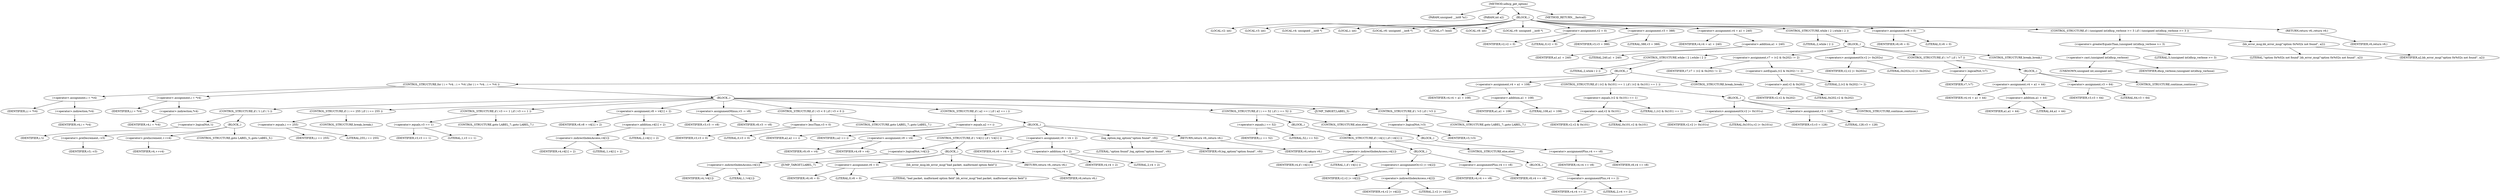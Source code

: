 digraph udhcp_get_option {  
"1000109" [label = "(METHOD,udhcp_get_option)" ]
"1000110" [label = "(PARAM,unsigned __int8 *a1)" ]
"1000111" [label = "(PARAM,int a2)" ]
"1000112" [label = "(BLOCK,,)" ]
"1000113" [label = "(LOCAL,v2: int)" ]
"1000114" [label = "(LOCAL,v3: int)" ]
"1000115" [label = "(LOCAL,v4: unsigned __int8 *)" ]
"1000116" [label = "(LOCAL,i: int)" ]
"1000117" [label = "(LOCAL,v6: unsigned __int8 *)" ]
"1000118" [label = "(LOCAL,v7: bool)" ]
"1000119" [label = "(LOCAL,v8: int)" ]
"1000120" [label = "(LOCAL,v9: unsigned __int8 *)" ]
"1000121" [label = "(<operator>.assignment,v2 = 0)" ]
"1000122" [label = "(IDENTIFIER,v2,v2 = 0)" ]
"1000123" [label = "(LITERAL,0,v2 = 0)" ]
"1000124" [label = "(<operator>.assignment,v3 = 388)" ]
"1000125" [label = "(IDENTIFIER,v3,v3 = 388)" ]
"1000126" [label = "(LITERAL,388,v3 = 388)" ]
"1000127" [label = "(<operator>.assignment,v4 = a1 + 240)" ]
"1000128" [label = "(IDENTIFIER,v4,v4 = a1 + 240)" ]
"1000129" [label = "(<operator>.addition,a1 + 240)" ]
"1000130" [label = "(IDENTIFIER,a1,a1 + 240)" ]
"1000131" [label = "(LITERAL,240,a1 + 240)" ]
"1000132" [label = "(CONTROL_STRUCTURE,while ( 2 ),while ( 2 ))" ]
"1000133" [label = "(LITERAL,2,while ( 2 ))" ]
"1000134" [label = "(BLOCK,,)" ]
"1000135" [label = "(CONTROL_STRUCTURE,while ( 2 ),while ( 2 ))" ]
"1000136" [label = "(LITERAL,2,while ( 2 ))" ]
"1000137" [label = "(BLOCK,,)" ]
"1000138" [label = "(CONTROL_STRUCTURE,for ( i = *v4; ; i = *v4 ),for ( i = *v4; ; i = *v4 ))" ]
"1000139" [label = "(<operator>.assignment,i = *v4)" ]
"1000140" [label = "(IDENTIFIER,i,i = *v4)" ]
"1000141" [label = "(<operator>.indirection,*v4)" ]
"1000142" [label = "(IDENTIFIER,v4,i = *v4)" ]
"1000143" [label = "(<operator>.assignment,i = *v4)" ]
"1000144" [label = "(IDENTIFIER,i,i = *v4)" ]
"1000145" [label = "(<operator>.indirection,*v4)" ]
"1000146" [label = "(IDENTIFIER,v4,i = *v4)" ]
"1000147" [label = "(BLOCK,,)" ]
"1000148" [label = "(CONTROL_STRUCTURE,if ( !i ),if ( !i ))" ]
"1000149" [label = "(<operator>.logicalNot,!i)" ]
"1000150" [label = "(IDENTIFIER,i,!i)" ]
"1000151" [label = "(BLOCK,,)" ]
"1000152" [label = "(<operator>.preDecrement,--v3)" ]
"1000153" [label = "(IDENTIFIER,v3,--v3)" ]
"1000154" [label = "(<operator>.preIncrement,++v4)" ]
"1000155" [label = "(IDENTIFIER,v4,++v4)" ]
"1000156" [label = "(CONTROL_STRUCTURE,goto LABEL_5;,goto LABEL_5;)" ]
"1000157" [label = "(CONTROL_STRUCTURE,if ( i == 255 ),if ( i == 255 ))" ]
"1000158" [label = "(<operator>.equals,i == 255)" ]
"1000159" [label = "(IDENTIFIER,i,i == 255)" ]
"1000160" [label = "(LITERAL,255,i == 255)" ]
"1000161" [label = "(CONTROL_STRUCTURE,break;,break;)" ]
"1000162" [label = "(CONTROL_STRUCTURE,if ( v3 == 1 ),if ( v3 == 1 ))" ]
"1000163" [label = "(<operator>.equals,v3 == 1)" ]
"1000164" [label = "(IDENTIFIER,v3,v3 == 1)" ]
"1000165" [label = "(LITERAL,1,v3 == 1)" ]
"1000166" [label = "(CONTROL_STRUCTURE,goto LABEL_7;,goto LABEL_7;)" ]
"1000167" [label = "(<operator>.assignment,v8 = v4[1] + 2)" ]
"1000168" [label = "(IDENTIFIER,v8,v8 = v4[1] + 2)" ]
"1000169" [label = "(<operator>.addition,v4[1] + 2)" ]
"1000170" [label = "(<operator>.indirectIndexAccess,v4[1])" ]
"1000171" [label = "(IDENTIFIER,v4,v4[1] + 2)" ]
"1000172" [label = "(LITERAL,1,v4[1] + 2)" ]
"1000173" [label = "(LITERAL,2,v4[1] + 2)" ]
"1000174" [label = "(<operator>.assignmentMinus,v3 -= v8)" ]
"1000175" [label = "(IDENTIFIER,v3,v3 -= v8)" ]
"1000176" [label = "(IDENTIFIER,v8,v3 -= v8)" ]
"1000177" [label = "(CONTROL_STRUCTURE,if ( v3 < 0 ),if ( v3 < 0 ))" ]
"1000178" [label = "(<operator>.lessThan,v3 < 0)" ]
"1000179" [label = "(IDENTIFIER,v3,v3 < 0)" ]
"1000180" [label = "(LITERAL,0,v3 < 0)" ]
"1000181" [label = "(CONTROL_STRUCTURE,goto LABEL_7;,goto LABEL_7;)" ]
"1000182" [label = "(CONTROL_STRUCTURE,if ( a2 == i ),if ( a2 == i ))" ]
"1000183" [label = "(<operator>.equals,a2 == i)" ]
"1000184" [label = "(IDENTIFIER,a2,a2 == i)" ]
"1000185" [label = "(IDENTIFIER,i,a2 == i)" ]
"1000186" [label = "(BLOCK,,)" ]
"1000187" [label = "(<operator>.assignment,v9 = v4)" ]
"1000188" [label = "(IDENTIFIER,v9,v9 = v4)" ]
"1000189" [label = "(IDENTIFIER,v4,v9 = v4)" ]
"1000190" [label = "(CONTROL_STRUCTURE,if ( !v4[1] ),if ( !v4[1] ))" ]
"1000191" [label = "(<operator>.logicalNot,!v4[1])" ]
"1000192" [label = "(<operator>.indirectIndexAccess,v4[1])" ]
"1000193" [label = "(IDENTIFIER,v4,!v4[1])" ]
"1000194" [label = "(LITERAL,1,!v4[1])" ]
"1000195" [label = "(BLOCK,,)" ]
"1000196" [label = "(JUMP_TARGET,LABEL_7)" ]
"1000197" [label = "(<operator>.assignment,v6 = 0)" ]
"1000198" [label = "(IDENTIFIER,v6,v6 = 0)" ]
"1000199" [label = "(LITERAL,0,v6 = 0)" ]
"1000200" [label = "(bb_error_msg,bb_error_msg(\"bad packet, malformed option field\"))" ]
"1000201" [label = "(LITERAL,\"bad packet, malformed option field\",bb_error_msg(\"bad packet, malformed option field\"))" ]
"1000202" [label = "(RETURN,return v6;,return v6;)" ]
"1000203" [label = "(IDENTIFIER,v6,return v6;)" ]
"1000204" [label = "(<operator>.assignment,v6 = v4 + 2)" ]
"1000205" [label = "(IDENTIFIER,v6,v6 = v4 + 2)" ]
"1000206" [label = "(<operator>.addition,v4 + 2)" ]
"1000207" [label = "(IDENTIFIER,v4,v4 + 2)" ]
"1000208" [label = "(LITERAL,2,v4 + 2)" ]
"1000209" [label = "(log_option,log_option(\"option found\", v9))" ]
"1000210" [label = "(LITERAL,\"option found\",log_option(\"option found\", v9))" ]
"1000211" [label = "(IDENTIFIER,v9,log_option(\"option found\", v9))" ]
"1000212" [label = "(RETURN,return v6;,return v6;)" ]
"1000213" [label = "(IDENTIFIER,v6,return v6;)" ]
"1000214" [label = "(CONTROL_STRUCTURE,if ( i == 52 ),if ( i == 52 ))" ]
"1000215" [label = "(<operator>.equals,i == 52)" ]
"1000216" [label = "(IDENTIFIER,i,i == 52)" ]
"1000217" [label = "(LITERAL,52,i == 52)" ]
"1000218" [label = "(BLOCK,,)" ]
"1000219" [label = "(CONTROL_STRUCTURE,if ( v4[1] ),if ( v4[1] ))" ]
"1000220" [label = "(<operator>.indirectIndexAccess,v4[1])" ]
"1000221" [label = "(IDENTIFIER,v4,if ( v4[1] ))" ]
"1000222" [label = "(LITERAL,1,if ( v4[1] ))" ]
"1000223" [label = "(BLOCK,,)" ]
"1000224" [label = "(<operators>.assignmentOr,v2 |= v4[2])" ]
"1000225" [label = "(IDENTIFIER,v2,v2 |= v4[2])" ]
"1000226" [label = "(<operator>.indirectIndexAccess,v4[2])" ]
"1000227" [label = "(IDENTIFIER,v4,v2 |= v4[2])" ]
"1000228" [label = "(LITERAL,2,v2 |= v4[2])" ]
"1000229" [label = "(<operator>.assignmentPlus,v4 += v8)" ]
"1000230" [label = "(IDENTIFIER,v4,v4 += v8)" ]
"1000231" [label = "(IDENTIFIER,v8,v4 += v8)" ]
"1000232" [label = "(CONTROL_STRUCTURE,else,else)" ]
"1000233" [label = "(BLOCK,,)" ]
"1000234" [label = "(<operator>.assignmentPlus,v4 += 2)" ]
"1000235" [label = "(IDENTIFIER,v4,v4 += 2)" ]
"1000236" [label = "(LITERAL,2,v4 += 2)" ]
"1000237" [label = "(CONTROL_STRUCTURE,else,else)" ]
"1000238" [label = "(BLOCK,,)" ]
"1000239" [label = "(<operator>.assignmentPlus,v4 += v8)" ]
"1000240" [label = "(IDENTIFIER,v4,v4 += v8)" ]
"1000241" [label = "(IDENTIFIER,v8,v4 += v8)" ]
"1000242" [label = "(JUMP_TARGET,LABEL_5)" ]
"1000243" [label = "(CONTROL_STRUCTURE,if ( !v3 ),if ( !v3 ))" ]
"1000244" [label = "(<operator>.logicalNot,!v3)" ]
"1000245" [label = "(IDENTIFIER,v3,!v3)" ]
"1000246" [label = "(CONTROL_STRUCTURE,goto LABEL_7;,goto LABEL_7;)" ]
"1000247" [label = "(<operator>.assignment,v4 = a1 + 108)" ]
"1000248" [label = "(IDENTIFIER,v4,v4 = a1 + 108)" ]
"1000249" [label = "(<operator>.addition,a1 + 108)" ]
"1000250" [label = "(IDENTIFIER,a1,a1 + 108)" ]
"1000251" [label = "(LITERAL,108,a1 + 108)" ]
"1000252" [label = "(CONTROL_STRUCTURE,if ( (v2 & 0x101) == 1 ),if ( (v2 & 0x101) == 1 ))" ]
"1000253" [label = "(<operator>.equals,(v2 & 0x101) == 1)" ]
"1000254" [label = "(<operator>.and,v2 & 0x101)" ]
"1000255" [label = "(IDENTIFIER,v2,v2 & 0x101)" ]
"1000256" [label = "(LITERAL,0x101,v2 & 0x101)" ]
"1000257" [label = "(LITERAL,1,(v2 & 0x101) == 1)" ]
"1000258" [label = "(BLOCK,,)" ]
"1000259" [label = "(<operators>.assignmentOr,v2 |= 0x101u)" ]
"1000260" [label = "(IDENTIFIER,v2,v2 |= 0x101u)" ]
"1000261" [label = "(LITERAL,0x101u,v2 |= 0x101u)" ]
"1000262" [label = "(<operator>.assignment,v3 = 128)" ]
"1000263" [label = "(IDENTIFIER,v3,v3 = 128)" ]
"1000264" [label = "(LITERAL,128,v3 = 128)" ]
"1000265" [label = "(CONTROL_STRUCTURE,continue;,continue;)" ]
"1000266" [label = "(CONTROL_STRUCTURE,break;,break;)" ]
"1000267" [label = "(<operator>.assignment,v7 = (v2 & 0x202) != 2)" ]
"1000268" [label = "(IDENTIFIER,v7,v7 = (v2 & 0x202) != 2)" ]
"1000269" [label = "(<operator>.notEquals,(v2 & 0x202) != 2)" ]
"1000270" [label = "(<operator>.and,v2 & 0x202)" ]
"1000271" [label = "(IDENTIFIER,v2,v2 & 0x202)" ]
"1000272" [label = "(LITERAL,0x202,v2 & 0x202)" ]
"1000273" [label = "(LITERAL,2,(v2 & 0x202) != 2)" ]
"1000274" [label = "(<operators>.assignmentOr,v2 |= 0x202u)" ]
"1000275" [label = "(IDENTIFIER,v2,v2 |= 0x202u)" ]
"1000276" [label = "(LITERAL,0x202u,v2 |= 0x202u)" ]
"1000277" [label = "(CONTROL_STRUCTURE,if ( !v7 ),if ( !v7 ))" ]
"1000278" [label = "(<operator>.logicalNot,!v7)" ]
"1000279" [label = "(IDENTIFIER,v7,!v7)" ]
"1000280" [label = "(BLOCK,,)" ]
"1000281" [label = "(<operator>.assignment,v4 = a1 + 44)" ]
"1000282" [label = "(IDENTIFIER,v4,v4 = a1 + 44)" ]
"1000283" [label = "(<operator>.addition,a1 + 44)" ]
"1000284" [label = "(IDENTIFIER,a1,a1 + 44)" ]
"1000285" [label = "(LITERAL,44,a1 + 44)" ]
"1000286" [label = "(<operator>.assignment,v3 = 64)" ]
"1000287" [label = "(IDENTIFIER,v3,v3 = 64)" ]
"1000288" [label = "(LITERAL,64,v3 = 64)" ]
"1000289" [label = "(CONTROL_STRUCTURE,continue;,continue;)" ]
"1000290" [label = "(CONTROL_STRUCTURE,break;,break;)" ]
"1000291" [label = "(<operator>.assignment,v6 = 0)" ]
"1000292" [label = "(IDENTIFIER,v6,v6 = 0)" ]
"1000293" [label = "(LITERAL,0,v6 = 0)" ]
"1000294" [label = "(CONTROL_STRUCTURE,if ( (unsigned int)dhcp_verbose >= 3 ),if ( (unsigned int)dhcp_verbose >= 3 ))" ]
"1000295" [label = "(<operator>.greaterEqualsThan,(unsigned int)dhcp_verbose >= 3)" ]
"1000296" [label = "(<operator>.cast,(unsigned int)dhcp_verbose)" ]
"1000297" [label = "(UNKNOWN,unsigned int,unsigned int)" ]
"1000298" [label = "(IDENTIFIER,dhcp_verbose,(unsigned int)dhcp_verbose)" ]
"1000299" [label = "(LITERAL,3,(unsigned int)dhcp_verbose >= 3)" ]
"1000300" [label = "(bb_error_msg,bb_error_msg(\"option 0x%02x not found\", a2))" ]
"1000301" [label = "(LITERAL,\"option 0x%02x not found\",bb_error_msg(\"option 0x%02x not found\", a2))" ]
"1000302" [label = "(IDENTIFIER,a2,bb_error_msg(\"option 0x%02x not found\", a2))" ]
"1000303" [label = "(RETURN,return v6;,return v6;)" ]
"1000304" [label = "(IDENTIFIER,v6,return v6;)" ]
"1000305" [label = "(METHOD_RETURN,__fastcall)" ]
  "1000109" -> "1000110" 
  "1000109" -> "1000111" 
  "1000109" -> "1000112" 
  "1000109" -> "1000305" 
  "1000112" -> "1000113" 
  "1000112" -> "1000114" 
  "1000112" -> "1000115" 
  "1000112" -> "1000116" 
  "1000112" -> "1000117" 
  "1000112" -> "1000118" 
  "1000112" -> "1000119" 
  "1000112" -> "1000120" 
  "1000112" -> "1000121" 
  "1000112" -> "1000124" 
  "1000112" -> "1000127" 
  "1000112" -> "1000132" 
  "1000112" -> "1000291" 
  "1000112" -> "1000294" 
  "1000112" -> "1000303" 
  "1000121" -> "1000122" 
  "1000121" -> "1000123" 
  "1000124" -> "1000125" 
  "1000124" -> "1000126" 
  "1000127" -> "1000128" 
  "1000127" -> "1000129" 
  "1000129" -> "1000130" 
  "1000129" -> "1000131" 
  "1000132" -> "1000133" 
  "1000132" -> "1000134" 
  "1000134" -> "1000135" 
  "1000134" -> "1000267" 
  "1000134" -> "1000274" 
  "1000134" -> "1000277" 
  "1000134" -> "1000290" 
  "1000135" -> "1000136" 
  "1000135" -> "1000137" 
  "1000137" -> "1000138" 
  "1000137" -> "1000247" 
  "1000137" -> "1000252" 
  "1000137" -> "1000266" 
  "1000138" -> "1000139" 
  "1000138" -> "1000143" 
  "1000138" -> "1000147" 
  "1000139" -> "1000140" 
  "1000139" -> "1000141" 
  "1000141" -> "1000142" 
  "1000143" -> "1000144" 
  "1000143" -> "1000145" 
  "1000145" -> "1000146" 
  "1000147" -> "1000148" 
  "1000147" -> "1000157" 
  "1000147" -> "1000162" 
  "1000147" -> "1000167" 
  "1000147" -> "1000174" 
  "1000147" -> "1000177" 
  "1000147" -> "1000182" 
  "1000147" -> "1000214" 
  "1000147" -> "1000242" 
  "1000147" -> "1000243" 
  "1000148" -> "1000149" 
  "1000148" -> "1000151" 
  "1000149" -> "1000150" 
  "1000151" -> "1000152" 
  "1000151" -> "1000154" 
  "1000151" -> "1000156" 
  "1000152" -> "1000153" 
  "1000154" -> "1000155" 
  "1000157" -> "1000158" 
  "1000157" -> "1000161" 
  "1000158" -> "1000159" 
  "1000158" -> "1000160" 
  "1000162" -> "1000163" 
  "1000162" -> "1000166" 
  "1000163" -> "1000164" 
  "1000163" -> "1000165" 
  "1000167" -> "1000168" 
  "1000167" -> "1000169" 
  "1000169" -> "1000170" 
  "1000169" -> "1000173" 
  "1000170" -> "1000171" 
  "1000170" -> "1000172" 
  "1000174" -> "1000175" 
  "1000174" -> "1000176" 
  "1000177" -> "1000178" 
  "1000177" -> "1000181" 
  "1000178" -> "1000179" 
  "1000178" -> "1000180" 
  "1000182" -> "1000183" 
  "1000182" -> "1000186" 
  "1000183" -> "1000184" 
  "1000183" -> "1000185" 
  "1000186" -> "1000187" 
  "1000186" -> "1000190" 
  "1000186" -> "1000204" 
  "1000186" -> "1000209" 
  "1000186" -> "1000212" 
  "1000187" -> "1000188" 
  "1000187" -> "1000189" 
  "1000190" -> "1000191" 
  "1000190" -> "1000195" 
  "1000191" -> "1000192" 
  "1000192" -> "1000193" 
  "1000192" -> "1000194" 
  "1000195" -> "1000196" 
  "1000195" -> "1000197" 
  "1000195" -> "1000200" 
  "1000195" -> "1000202" 
  "1000197" -> "1000198" 
  "1000197" -> "1000199" 
  "1000200" -> "1000201" 
  "1000202" -> "1000203" 
  "1000204" -> "1000205" 
  "1000204" -> "1000206" 
  "1000206" -> "1000207" 
  "1000206" -> "1000208" 
  "1000209" -> "1000210" 
  "1000209" -> "1000211" 
  "1000212" -> "1000213" 
  "1000214" -> "1000215" 
  "1000214" -> "1000218" 
  "1000214" -> "1000237" 
  "1000215" -> "1000216" 
  "1000215" -> "1000217" 
  "1000218" -> "1000219" 
  "1000219" -> "1000220" 
  "1000219" -> "1000223" 
  "1000219" -> "1000232" 
  "1000220" -> "1000221" 
  "1000220" -> "1000222" 
  "1000223" -> "1000224" 
  "1000223" -> "1000229" 
  "1000224" -> "1000225" 
  "1000224" -> "1000226" 
  "1000226" -> "1000227" 
  "1000226" -> "1000228" 
  "1000229" -> "1000230" 
  "1000229" -> "1000231" 
  "1000232" -> "1000233" 
  "1000233" -> "1000234" 
  "1000234" -> "1000235" 
  "1000234" -> "1000236" 
  "1000237" -> "1000238" 
  "1000238" -> "1000239" 
  "1000239" -> "1000240" 
  "1000239" -> "1000241" 
  "1000243" -> "1000244" 
  "1000243" -> "1000246" 
  "1000244" -> "1000245" 
  "1000247" -> "1000248" 
  "1000247" -> "1000249" 
  "1000249" -> "1000250" 
  "1000249" -> "1000251" 
  "1000252" -> "1000253" 
  "1000252" -> "1000258" 
  "1000253" -> "1000254" 
  "1000253" -> "1000257" 
  "1000254" -> "1000255" 
  "1000254" -> "1000256" 
  "1000258" -> "1000259" 
  "1000258" -> "1000262" 
  "1000258" -> "1000265" 
  "1000259" -> "1000260" 
  "1000259" -> "1000261" 
  "1000262" -> "1000263" 
  "1000262" -> "1000264" 
  "1000267" -> "1000268" 
  "1000267" -> "1000269" 
  "1000269" -> "1000270" 
  "1000269" -> "1000273" 
  "1000270" -> "1000271" 
  "1000270" -> "1000272" 
  "1000274" -> "1000275" 
  "1000274" -> "1000276" 
  "1000277" -> "1000278" 
  "1000277" -> "1000280" 
  "1000278" -> "1000279" 
  "1000280" -> "1000281" 
  "1000280" -> "1000286" 
  "1000280" -> "1000289" 
  "1000281" -> "1000282" 
  "1000281" -> "1000283" 
  "1000283" -> "1000284" 
  "1000283" -> "1000285" 
  "1000286" -> "1000287" 
  "1000286" -> "1000288" 
  "1000291" -> "1000292" 
  "1000291" -> "1000293" 
  "1000294" -> "1000295" 
  "1000294" -> "1000300" 
  "1000295" -> "1000296" 
  "1000295" -> "1000299" 
  "1000296" -> "1000297" 
  "1000296" -> "1000298" 
  "1000300" -> "1000301" 
  "1000300" -> "1000302" 
  "1000303" -> "1000304" 
}
